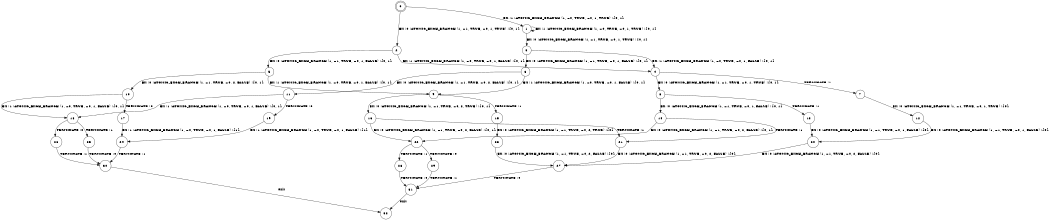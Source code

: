 digraph BCG {
size = "7, 10.5";
center = TRUE;
node [shape = circle];
0 [peripheries = 2];
0 -> 1 [label = "EX !1 !ATOMIC_EXCH_BRANCH (1, +0, TRUE, +0, 1, TRUE) !{0, 1}"];
0 -> 2 [label = "EX !0 !ATOMIC_EXCH_BRANCH (1, +1, TRUE, +0, 1, TRUE) !{0, 1}"];
1 -> 3 [label = "EX !0 !ATOMIC_EXCH_BRANCH (1, +1, TRUE, +0, 1, TRUE) !{0, 1}"];
1 -> 1 [label = "EX !1 !ATOMIC_EXCH_BRANCH (1, +0, TRUE, +0, 1, TRUE) !{0, 1}"];
2 -> 4 [label = "EX !1 !ATOMIC_EXCH_BRANCH (1, +0, TRUE, +0, 1, FALSE) !{0, 1}"];
2 -> 5 [label = "EX !0 !ATOMIC_EXCH_BRANCH (1, +1, TRUE, +0, 1, FALSE) !{0, 1}"];
3 -> 4 [label = "EX !1 !ATOMIC_EXCH_BRANCH (1, +0, TRUE, +0, 1, FALSE) !{0, 1}"];
3 -> 6 [label = "EX !0 !ATOMIC_EXCH_BRANCH (1, +1, TRUE, +0, 1, FALSE) !{0, 1}"];
4 -> 7 [label = "TERMINATE !1"];
4 -> 8 [label = "EX !0 !ATOMIC_EXCH_BRANCH (1, +1, TRUE, +0, 1, TRUE) !{0, 1}"];
5 -> 9 [label = "EX !1 !ATOMIC_EXCH_BRANCH (1, +0, TRUE, +0, 1, FALSE) !{0, 1}"];
5 -> 10 [label = "EX !0 !ATOMIC_EXCH_BRANCH (1, +1, TRUE, +0, 2, FALSE) !{0, 1}"];
6 -> 9 [label = "EX !1 !ATOMIC_EXCH_BRANCH (1, +0, TRUE, +0, 1, FALSE) !{0, 1}"];
6 -> 11 [label = "EX !0 !ATOMIC_EXCH_BRANCH (1, +1, TRUE, +0, 2, FALSE) !{0, 1}"];
7 -> 12 [label = "EX !0 !ATOMIC_EXCH_BRANCH (1, +1, TRUE, +0, 1, TRUE) !{0}"];
8 -> 13 [label = "TERMINATE !1"];
8 -> 14 [label = "EX !0 !ATOMIC_EXCH_BRANCH (1, +1, TRUE, +0, 1, FALSE) !{0, 1}"];
9 -> 15 [label = "TERMINATE !1"];
9 -> 16 [label = "EX !0 !ATOMIC_EXCH_BRANCH (1, +1, TRUE, +0, 2, TRUE) !{0, 1}"];
10 -> 17 [label = "TERMINATE !0"];
10 -> 18 [label = "EX !1 !ATOMIC_EXCH_BRANCH (1, +0, TRUE, +0, 1, FALSE) !{0, 1}"];
11 -> 19 [label = "TERMINATE !0"];
11 -> 18 [label = "EX !1 !ATOMIC_EXCH_BRANCH (1, +0, TRUE, +0, 1, FALSE) !{0, 1}"];
12 -> 20 [label = "EX !0 !ATOMIC_EXCH_BRANCH (1, +1, TRUE, +0, 1, FALSE) !{0}"];
13 -> 20 [label = "EX !0 !ATOMIC_EXCH_BRANCH (1, +1, TRUE, +0, 1, FALSE) !{0}"];
14 -> 21 [label = "TERMINATE !1"];
14 -> 22 [label = "EX !0 !ATOMIC_EXCH_BRANCH (1, +1, TRUE, +0, 2, FALSE) !{0, 1}"];
15 -> 23 [label = "EX !0 !ATOMIC_EXCH_BRANCH (1, +1, TRUE, +0, 2, TRUE) !{0}"];
16 -> 21 [label = "TERMINATE !1"];
16 -> 22 [label = "EX !0 !ATOMIC_EXCH_BRANCH (1, +1, TRUE, +0, 2, FALSE) !{0, 1}"];
17 -> 24 [label = "EX !1 !ATOMIC_EXCH_BRANCH (1, +0, TRUE, +0, 1, FALSE) !{1}"];
18 -> 25 [label = "TERMINATE !1"];
18 -> 26 [label = "TERMINATE !0"];
19 -> 24 [label = "EX !1 !ATOMIC_EXCH_BRANCH (1, +0, TRUE, +0, 1, FALSE) !{1}"];
20 -> 27 [label = "EX !0 !ATOMIC_EXCH_BRANCH (1, +1, TRUE, +0, 2, FALSE) !{0}"];
21 -> 27 [label = "EX !0 !ATOMIC_EXCH_BRANCH (1, +1, TRUE, +0, 2, FALSE) !{0}"];
22 -> 28 [label = "TERMINATE !1"];
22 -> 29 [label = "TERMINATE !0"];
23 -> 27 [label = "EX !0 !ATOMIC_EXCH_BRANCH (1, +1, TRUE, +0, 2, FALSE) !{0}"];
24 -> 30 [label = "TERMINATE !1"];
25 -> 30 [label = "TERMINATE !0"];
26 -> 30 [label = "TERMINATE !1"];
27 -> 31 [label = "TERMINATE !0"];
28 -> 31 [label = "TERMINATE !0"];
29 -> 31 [label = "TERMINATE !1"];
30 -> 32 [label = "exit"];
31 -> 32 [label = "exit"];
}

